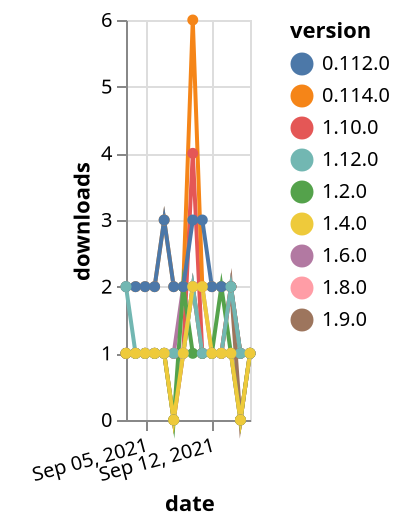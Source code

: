 {"$schema": "https://vega.github.io/schema/vega-lite/v5.json", "description": "A simple bar chart with embedded data.", "data": {"values": [{"date": "2021-09-03", "total": 192, "delta": 1, "version": "1.6.0"}, {"date": "2021-09-04", "total": 193, "delta": 1, "version": "1.6.0"}, {"date": "2021-09-05", "total": 194, "delta": 1, "version": "1.6.0"}, {"date": "2021-09-06", "total": 195, "delta": 1, "version": "1.6.0"}, {"date": "2021-09-07", "total": 196, "delta": 1, "version": "1.6.0"}, {"date": "2021-09-08", "total": 197, "delta": 1, "version": "1.6.0"}, {"date": "2021-09-09", "total": 199, "delta": 2, "version": "1.6.0"}, {"date": "2021-09-10", "total": 201, "delta": 2, "version": "1.6.0"}, {"date": "2021-09-11", "total": 203, "delta": 2, "version": "1.6.0"}, {"date": "2021-09-12", "total": 204, "delta": 1, "version": "1.6.0"}, {"date": "2021-09-13", "total": 205, "delta": 1, "version": "1.6.0"}, {"date": "2021-09-14", "total": 206, "delta": 1, "version": "1.6.0"}, {"date": "2021-09-15", "total": 206, "delta": 0, "version": "1.6.0"}, {"date": "2021-09-16", "total": 207, "delta": 1, "version": "1.6.0"}, {"date": "2021-09-03", "total": 164, "delta": 1, "version": "1.8.0"}, {"date": "2021-09-04", "total": 165, "delta": 1, "version": "1.8.0"}, {"date": "2021-09-05", "total": 166, "delta": 1, "version": "1.8.0"}, {"date": "2021-09-06", "total": 167, "delta": 1, "version": "1.8.0"}, {"date": "2021-09-07", "total": 168, "delta": 1, "version": "1.8.0"}, {"date": "2021-09-08", "total": 168, "delta": 0, "version": "1.8.0"}, {"date": "2021-09-09", "total": 169, "delta": 1, "version": "1.8.0"}, {"date": "2021-09-10", "total": 171, "delta": 2, "version": "1.8.0"}, {"date": "2021-09-11", "total": 172, "delta": 1, "version": "1.8.0"}, {"date": "2021-09-12", "total": 173, "delta": 1, "version": "1.8.0"}, {"date": "2021-09-13", "total": 174, "delta": 1, "version": "1.8.0"}, {"date": "2021-09-14", "total": 175, "delta": 1, "version": "1.8.0"}, {"date": "2021-09-15", "total": 175, "delta": 0, "version": "1.8.0"}, {"date": "2021-09-16", "total": 176, "delta": 1, "version": "1.8.0"}, {"date": "2021-09-03", "total": 144, "delta": 1, "version": "1.9.0"}, {"date": "2021-09-04", "total": 145, "delta": 1, "version": "1.9.0"}, {"date": "2021-09-05", "total": 146, "delta": 1, "version": "1.9.0"}, {"date": "2021-09-06", "total": 147, "delta": 1, "version": "1.9.0"}, {"date": "2021-09-07", "total": 148, "delta": 1, "version": "1.9.0"}, {"date": "2021-09-08", "total": 148, "delta": 0, "version": "1.9.0"}, {"date": "2021-09-09", "total": 149, "delta": 1, "version": "1.9.0"}, {"date": "2021-09-10", "total": 151, "delta": 2, "version": "1.9.0"}, {"date": "2021-09-11", "total": 152, "delta": 1, "version": "1.9.0"}, {"date": "2021-09-12", "total": 153, "delta": 1, "version": "1.9.0"}, {"date": "2021-09-13", "total": 154, "delta": 1, "version": "1.9.0"}, {"date": "2021-09-14", "total": 156, "delta": 2, "version": "1.9.0"}, {"date": "2021-09-15", "total": 156, "delta": 0, "version": "1.9.0"}, {"date": "2021-09-16", "total": 157, "delta": 1, "version": "1.9.0"}, {"date": "2021-09-03", "total": 207, "delta": 1, "version": "1.10.0"}, {"date": "2021-09-04", "total": 208, "delta": 1, "version": "1.10.0"}, {"date": "2021-09-05", "total": 209, "delta": 1, "version": "1.10.0"}, {"date": "2021-09-06", "total": 210, "delta": 1, "version": "1.10.0"}, {"date": "2021-09-07", "total": 211, "delta": 1, "version": "1.10.0"}, {"date": "2021-09-08", "total": 212, "delta": 1, "version": "1.10.0"}, {"date": "2021-09-09", "total": 213, "delta": 1, "version": "1.10.0"}, {"date": "2021-09-10", "total": 217, "delta": 4, "version": "1.10.0"}, {"date": "2021-09-11", "total": 218, "delta": 1, "version": "1.10.0"}, {"date": "2021-09-12", "total": 219, "delta": 1, "version": "1.10.0"}, {"date": "2021-09-13", "total": 220, "delta": 1, "version": "1.10.0"}, {"date": "2021-09-14", "total": 222, "delta": 2, "version": "1.10.0"}, {"date": "2021-09-15", "total": 223, "delta": 1, "version": "1.10.0"}, {"date": "2021-09-16", "total": 224, "delta": 1, "version": "1.10.0"}, {"date": "2021-09-03", "total": 2398, "delta": 2, "version": "0.114.0"}, {"date": "2021-09-04", "total": 2400, "delta": 2, "version": "0.114.0"}, {"date": "2021-09-05", "total": 2402, "delta": 2, "version": "0.114.0"}, {"date": "2021-09-06", "total": 2404, "delta": 2, "version": "0.114.0"}, {"date": "2021-09-07", "total": 2407, "delta": 3, "version": "0.114.0"}, {"date": "2021-09-08", "total": 2409, "delta": 2, "version": "0.114.0"}, {"date": "2021-09-09", "total": 2411, "delta": 2, "version": "0.114.0"}, {"date": "2021-09-10", "total": 2417, "delta": 6, "version": "0.114.0"}, {"date": "2021-09-11", "total": 2419, "delta": 2, "version": "0.114.0"}, {"date": "2021-09-12", "total": 2421, "delta": 2, "version": "0.114.0"}, {"date": "2021-09-13", "total": 2423, "delta": 2, "version": "0.114.0"}, {"date": "2021-09-14", "total": 2425, "delta": 2, "version": "0.114.0"}, {"date": "2021-09-15", "total": 2426, "delta": 1, "version": "0.114.0"}, {"date": "2021-09-16", "total": 2427, "delta": 1, "version": "0.114.0"}, {"date": "2021-09-03", "total": 236, "delta": 1, "version": "1.2.0"}, {"date": "2021-09-04", "total": 237, "delta": 1, "version": "1.2.0"}, {"date": "2021-09-05", "total": 238, "delta": 1, "version": "1.2.0"}, {"date": "2021-09-06", "total": 239, "delta": 1, "version": "1.2.0"}, {"date": "2021-09-07", "total": 240, "delta": 1, "version": "1.2.0"}, {"date": "2021-09-08", "total": 240, "delta": 0, "version": "1.2.0"}, {"date": "2021-09-09", "total": 242, "delta": 2, "version": "1.2.0"}, {"date": "2021-09-10", "total": 243, "delta": 1, "version": "1.2.0"}, {"date": "2021-09-11", "total": 244, "delta": 1, "version": "1.2.0"}, {"date": "2021-09-12", "total": 245, "delta": 1, "version": "1.2.0"}, {"date": "2021-09-13", "total": 247, "delta": 2, "version": "1.2.0"}, {"date": "2021-09-14", "total": 248, "delta": 1, "version": "1.2.0"}, {"date": "2021-09-15", "total": 248, "delta": 0, "version": "1.2.0"}, {"date": "2021-09-16", "total": 249, "delta": 1, "version": "1.2.0"}, {"date": "2021-09-03", "total": 2304, "delta": 2, "version": "0.112.0"}, {"date": "2021-09-04", "total": 2306, "delta": 2, "version": "0.112.0"}, {"date": "2021-09-05", "total": 2308, "delta": 2, "version": "0.112.0"}, {"date": "2021-09-06", "total": 2310, "delta": 2, "version": "0.112.0"}, {"date": "2021-09-07", "total": 2313, "delta": 3, "version": "0.112.0"}, {"date": "2021-09-08", "total": 2315, "delta": 2, "version": "0.112.0"}, {"date": "2021-09-09", "total": 2317, "delta": 2, "version": "0.112.0"}, {"date": "2021-09-10", "total": 2320, "delta": 3, "version": "0.112.0"}, {"date": "2021-09-11", "total": 2323, "delta": 3, "version": "0.112.0"}, {"date": "2021-09-12", "total": 2325, "delta": 2, "version": "0.112.0"}, {"date": "2021-09-13", "total": 2327, "delta": 2, "version": "0.112.0"}, {"date": "2021-09-14", "total": 2329, "delta": 2, "version": "0.112.0"}, {"date": "2021-09-15", "total": 2330, "delta": 1, "version": "0.112.0"}, {"date": "2021-09-16", "total": 2331, "delta": 1, "version": "0.112.0"}, {"date": "2021-09-03", "total": 116, "delta": 2, "version": "1.12.0"}, {"date": "2021-09-04", "total": 117, "delta": 1, "version": "1.12.0"}, {"date": "2021-09-05", "total": 118, "delta": 1, "version": "1.12.0"}, {"date": "2021-09-06", "total": 119, "delta": 1, "version": "1.12.0"}, {"date": "2021-09-07", "total": 120, "delta": 1, "version": "1.12.0"}, {"date": "2021-09-08", "total": 121, "delta": 1, "version": "1.12.0"}, {"date": "2021-09-09", "total": 122, "delta": 1, "version": "1.12.0"}, {"date": "2021-09-10", "total": 124, "delta": 2, "version": "1.12.0"}, {"date": "2021-09-11", "total": 125, "delta": 1, "version": "1.12.0"}, {"date": "2021-09-12", "total": 126, "delta": 1, "version": "1.12.0"}, {"date": "2021-09-13", "total": 127, "delta": 1, "version": "1.12.0"}, {"date": "2021-09-14", "total": 129, "delta": 2, "version": "1.12.0"}, {"date": "2021-09-15", "total": 130, "delta": 1, "version": "1.12.0"}, {"date": "2021-09-16", "total": 131, "delta": 1, "version": "1.12.0"}, {"date": "2021-09-03", "total": 190, "delta": 1, "version": "1.4.0"}, {"date": "2021-09-04", "total": 191, "delta": 1, "version": "1.4.0"}, {"date": "2021-09-05", "total": 192, "delta": 1, "version": "1.4.0"}, {"date": "2021-09-06", "total": 193, "delta": 1, "version": "1.4.0"}, {"date": "2021-09-07", "total": 194, "delta": 1, "version": "1.4.0"}, {"date": "2021-09-08", "total": 194, "delta": 0, "version": "1.4.0"}, {"date": "2021-09-09", "total": 195, "delta": 1, "version": "1.4.0"}, {"date": "2021-09-10", "total": 197, "delta": 2, "version": "1.4.0"}, {"date": "2021-09-11", "total": 199, "delta": 2, "version": "1.4.0"}, {"date": "2021-09-12", "total": 200, "delta": 1, "version": "1.4.0"}, {"date": "2021-09-13", "total": 201, "delta": 1, "version": "1.4.0"}, {"date": "2021-09-14", "total": 202, "delta": 1, "version": "1.4.0"}, {"date": "2021-09-15", "total": 202, "delta": 0, "version": "1.4.0"}, {"date": "2021-09-16", "total": 203, "delta": 1, "version": "1.4.0"}]}, "width": "container", "mark": {"type": "line", "point": {"filled": true}}, "encoding": {"x": {"field": "date", "type": "temporal", "timeUnit": "yearmonthdate", "title": "date", "axis": {"labelAngle": -15}}, "y": {"field": "delta", "type": "quantitative", "title": "downloads"}, "color": {"field": "version", "type": "nominal"}, "tooltip": {"field": "delta"}}}